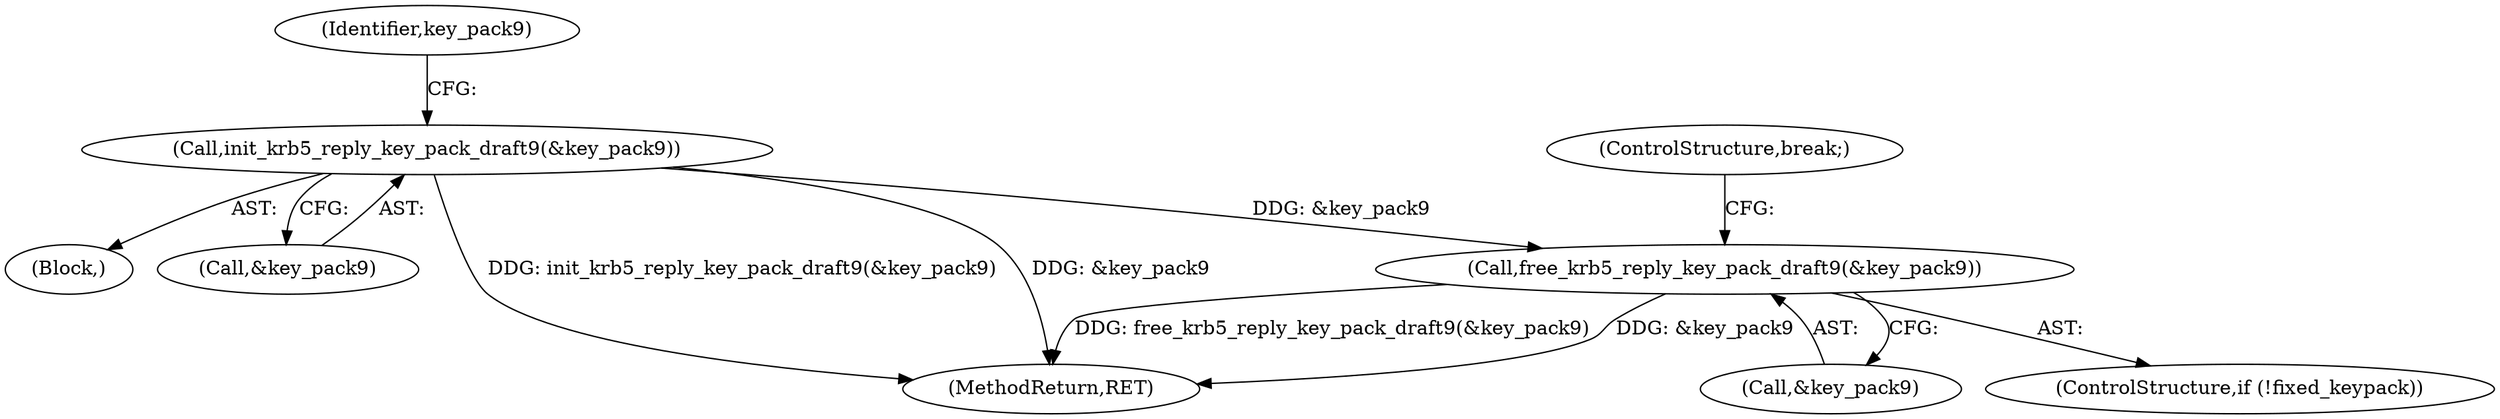 digraph "0_krb5_db64ca25d661a47b996b4e2645998b5d7f0eb52c@API" {
"1001395" [label="(Call,free_krb5_reply_key_pack_draft9(&key_pack9))"];
"1000912" [label="(Call,init_krb5_reply_key_pack_draft9(&key_pack9))"];
"1000911" [label="(Block,)"];
"1000917" [label="(Identifier,key_pack9)"];
"1001392" [label="(ControlStructure,if (!fixed_keypack))"];
"1001396" [label="(Call,&key_pack9)"];
"1001402" [label="(ControlStructure,break;)"];
"1001395" [label="(Call,free_krb5_reply_key_pack_draft9(&key_pack9))"];
"1000913" [label="(Call,&key_pack9)"];
"1001409" [label="(MethodReturn,RET)"];
"1000912" [label="(Call,init_krb5_reply_key_pack_draft9(&key_pack9))"];
"1001395" -> "1001392"  [label="AST: "];
"1001395" -> "1001396"  [label="CFG: "];
"1001396" -> "1001395"  [label="AST: "];
"1001402" -> "1001395"  [label="CFG: "];
"1001395" -> "1001409"  [label="DDG: free_krb5_reply_key_pack_draft9(&key_pack9)"];
"1001395" -> "1001409"  [label="DDG: &key_pack9"];
"1000912" -> "1001395"  [label="DDG: &key_pack9"];
"1000912" -> "1000911"  [label="AST: "];
"1000912" -> "1000913"  [label="CFG: "];
"1000913" -> "1000912"  [label="AST: "];
"1000917" -> "1000912"  [label="CFG: "];
"1000912" -> "1001409"  [label="DDG: init_krb5_reply_key_pack_draft9(&key_pack9)"];
"1000912" -> "1001409"  [label="DDG: &key_pack9"];
}
